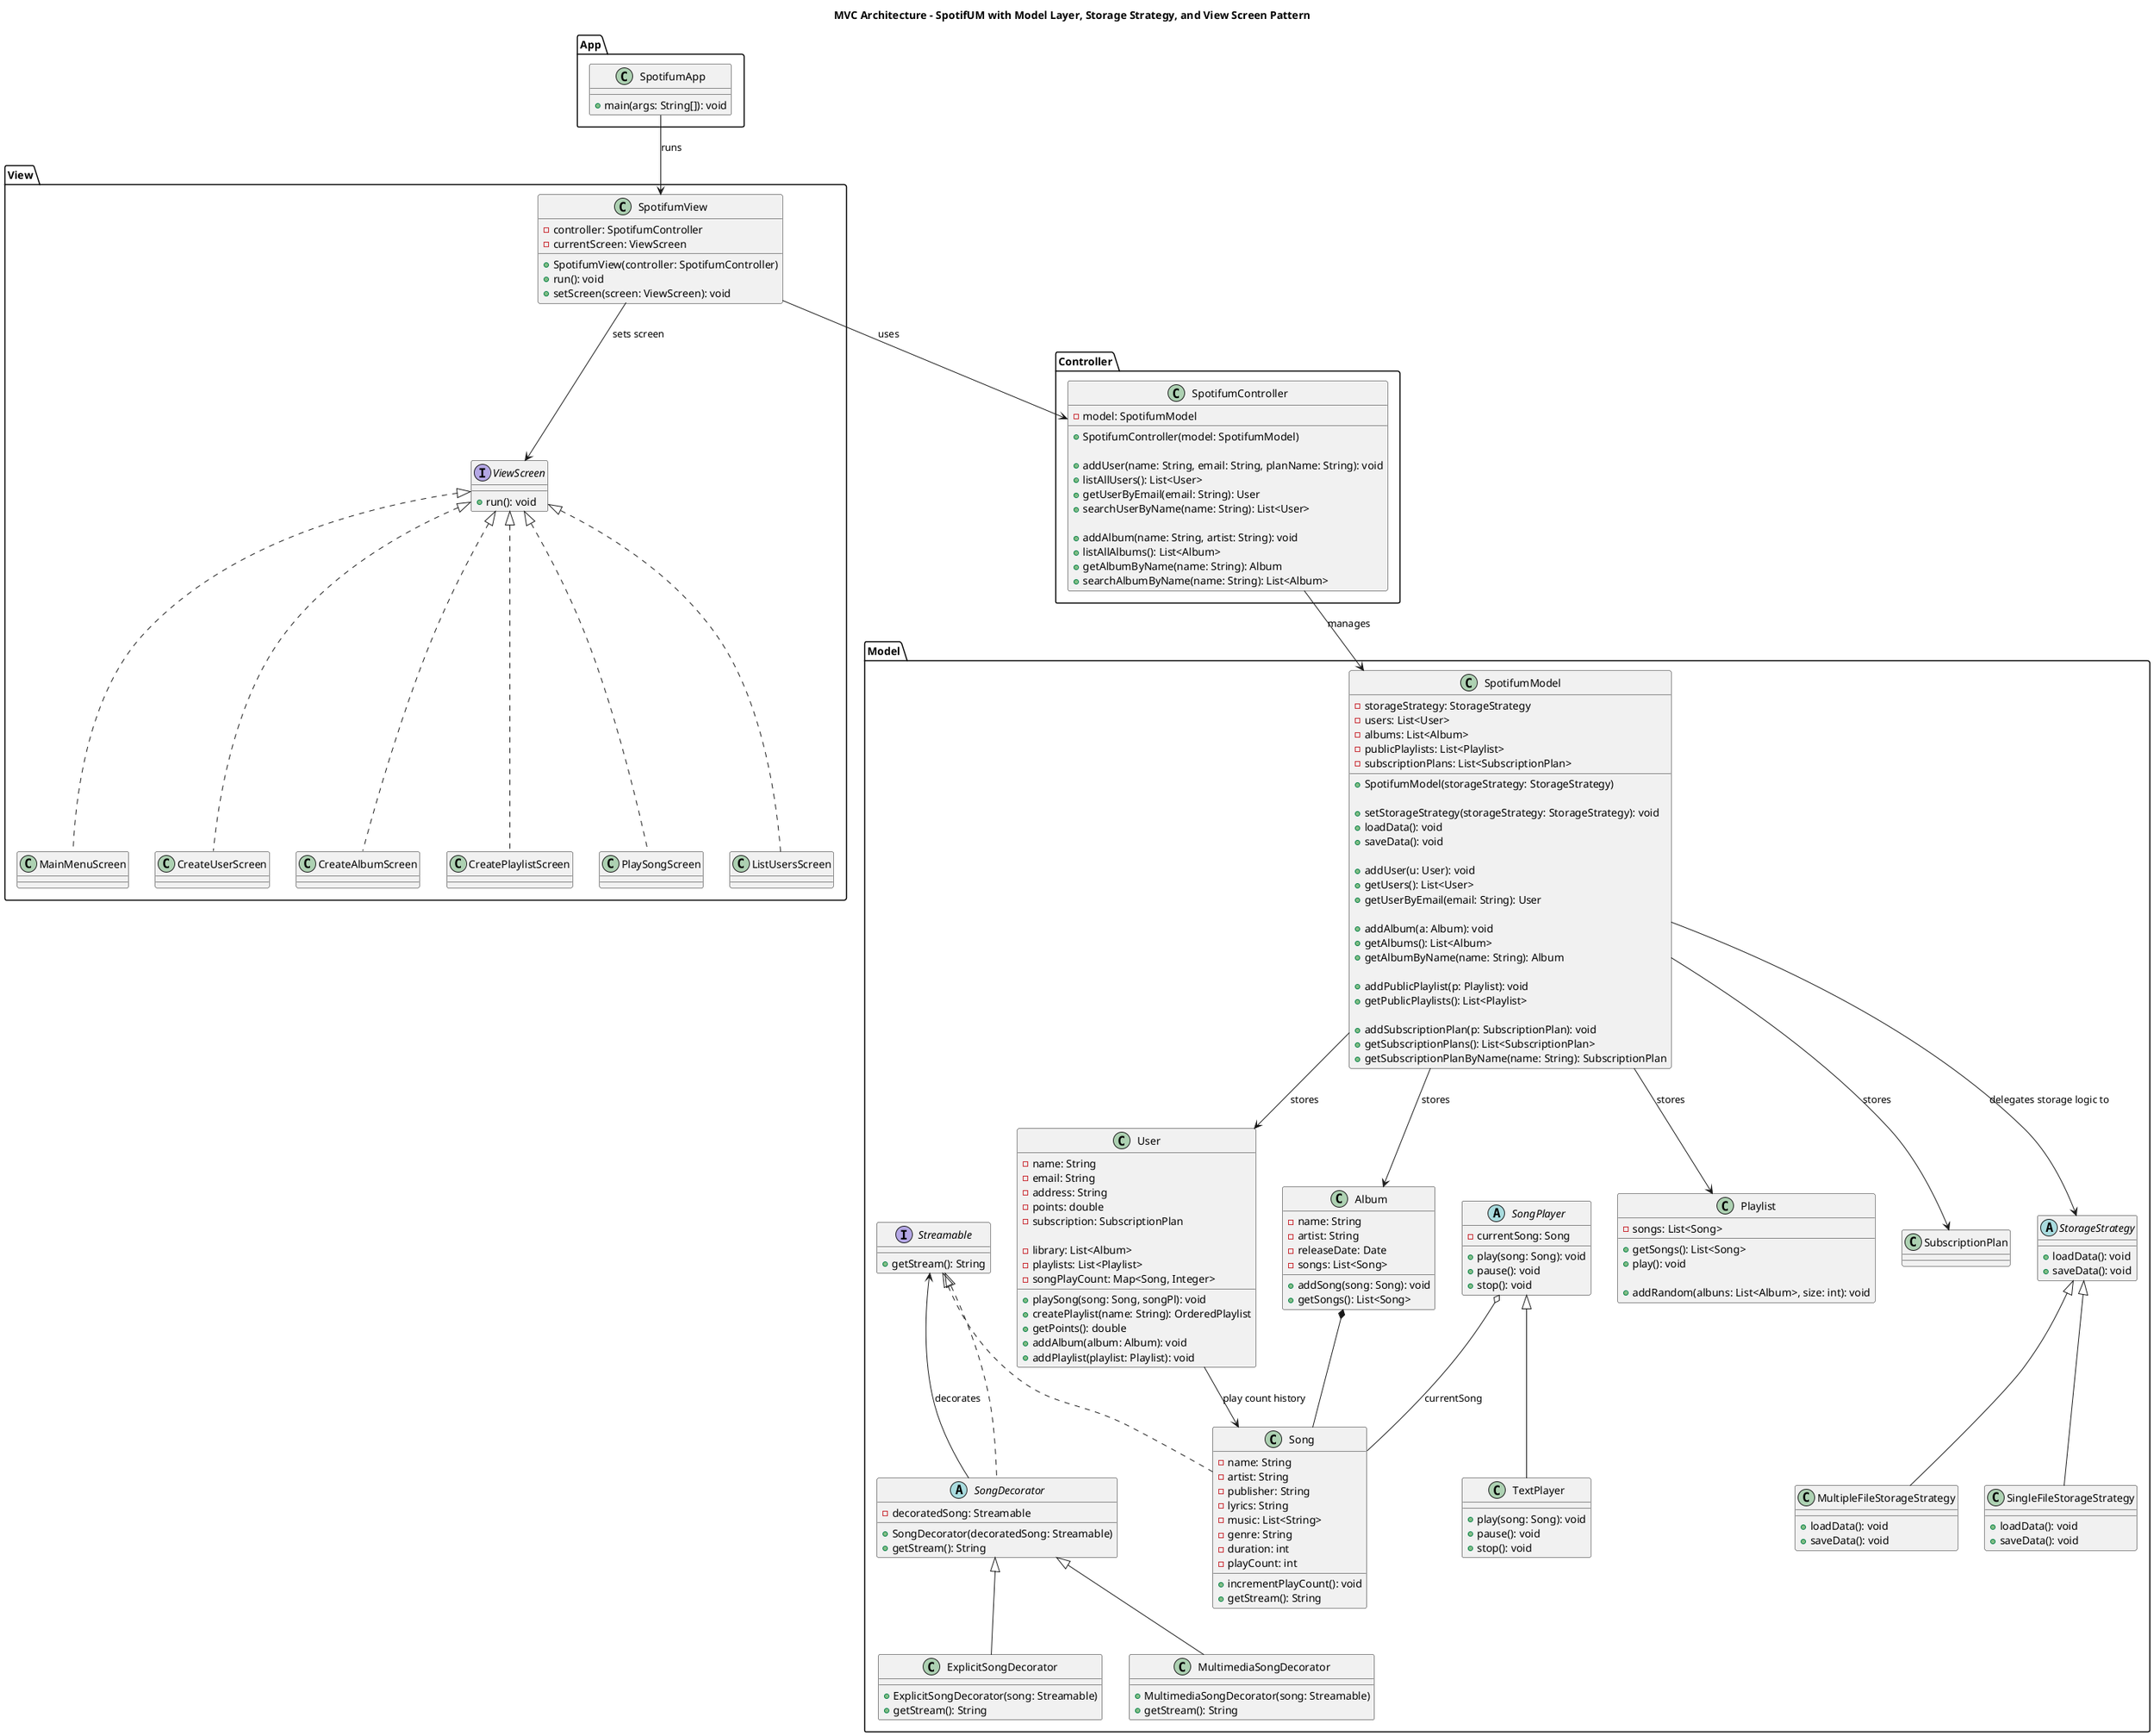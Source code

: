 @startuml
title MVC Architecture - SpotifUM with Model Layer, Storage Strategy, and View Screen Pattern

package "App" {
    class SpotifumApp {
        + main(args: String[]): void
    }
}

package "View" {
    interface ViewScreen {
        + run(): void
    }

    class SpotifumView {
        - controller: SpotifumController
        - currentScreen: ViewScreen

        + SpotifumView(controller: SpotifumController)
        + run(): void
        + setScreen(screen: ViewScreen): void
    }

    class MainMenuScreen implements ViewScreen
    class CreateUserScreen implements ViewScreen
    class CreateAlbumScreen implements ViewScreen
    class CreatePlaylistScreen implements ViewScreen
    class PlaySongScreen implements ViewScreen
    class ListUsersScreen implements ViewScreen
}

package "Controller" {
    class SpotifumController {
        - model: SpotifumModel

        + SpotifumController(model: SpotifumModel)

        + addUser(name: String, email: String, planName: String): void
        + listAllUsers(): List<User>
        + getUserByEmail(email: String): User
        + searchUserByName(name: String): List<User>

        + addAlbum(name: String, artist: String): void
        + listAllAlbums(): List<Album>
        + getAlbumByName(name: String): Album
        + searchAlbumByName(name: String): List<Album>
    }
}

package "Model" {

    ' Represents the main model of the application
    ' It contains the data and the logic to manipulate it
    class SpotifumModel {

        - storageStrategy: StorageStrategy
        - users: List<User>
        - albums: List<Album>
        - publicPlaylists: List<Playlist>
        - subscriptionPlans: List<SubscriptionPlan>

        + SpotifumModel(storageStrategy: StorageStrategy)

        + setStorageStrategy(storageStrategy: StorageStrategy): void
        + loadData(): void
        + saveData(): void

        + addUser(u: User): void
        + getUsers(): List<User>
        + getUserByEmail(email: String): User

        + addAlbum(a: Album): void
        + getAlbums(): List<Album>
        + getAlbumByName(name: String): Album

        + addPublicPlaylist(p: Playlist): void
        + getPublicPlaylists(): List<Playlist>

        + addSubscriptionPlan(p: SubscriptionPlan): void
        + getSubscriptionPlans(): List<SubscriptionPlan>
        + getSubscriptionPlanByName(name: String): SubscriptionPlan
    }


    ' Abstract class for storage strategies
    abstract class StorageStrategy {
        + loadData(): void
        + saveData(): void
    }

    ' This strategy is used when the data is stored in a single file
    class SingleFileStorageStrategy extends StorageStrategy {
        + loadData(): void
        + saveData(): void
    }

    ' This strategy is used when the data is stored in multiple files
    class MultipleFileStorageStrategy extends StorageStrategy {
        + loadData(): void
        + saveData(): void
    }

    class Album {
            - name: String
            - artist: String
            - releaseDate: Date
            - songs: List<Song>

            + addSong(song: Song): void
            + getSongs(): List<Song>
    }


    interface Streamable {
        + getStream(): String
    }

    class Song implements Streamable {
        - name: String
        - artist: String
        - publisher: String
        - lyrics: String
        - music: List<String>
        - genre: String
        - duration: int
        - playCount: int

        + incrementPlayCount(): void
        + getStream(): String
    }

    
    abstract class SongDecorator implements Streamable {
        - decoratedSong: Streamable
        + SongDecorator(decoratedSong: Streamable)
        + getStream(): String
    }

    class ExplicitSongDecorator extends SongDecorator {
        + ExplicitSongDecorator(song: Streamable)
        + getStream(): String
    }

    class MultimediaSongDecorator extends SongDecorator {
        + MultimediaSongDecorator(song: Streamable)
        + getStream(): String
    }

    
    class Playlist {
        - songs: List<Song>
        + getSongs(): List<Song>
        + play(): void

        + addRandom(albuns: List<Album>, size: int): void
    }

    class SubscriptionPlan


    abstract class SongPlayer {
        - currentSong: Song
        + play(song: Song): void
        + pause(): void
        + stop(): void
    }

    class TextPlayer extends SongPlayer {
        + play(song: Song): void
        + pause(): void
        + stop(): void
    }

 



  ' Represents a user of the system
    class User {
        - name: String
        - email: String
        - address: String
        - points: double
        - subscription: SubscriptionPlan

        - library: List<Album>
        - playlists: List<Playlist>
        - songPlayCount: Map<Song, Integer>

        + playSong(song: Song, songPl): void
        + createPlaylist(name: String): OrderedPlaylist 
        + getPoints(): double
        + addAlbum(album: Album): void 
        + addPlaylist(playlist: Playlist): void 
    }

   

   



    

    
}

' RELATIONSHIPS
SpotifumApp --> SpotifumView : runs
SpotifumView --> SpotifumController : uses
SpotifumView --> ViewScreen :  sets screen
SpotifumController --> SpotifumModel : manages
SpotifumModel --> StorageStrategy : delegates storage logic to
SpotifumModel --> User : stores
SpotifumModel --> Album : stores
SpotifumModel --> SubscriptionPlan : stores
SpotifumModel --> Playlist : stores
Album *-- Song
SongPlayer o-- Song : currentSong 
SongDecorator --> Streamable : decorates
User --> Song : play count history

@enduml

